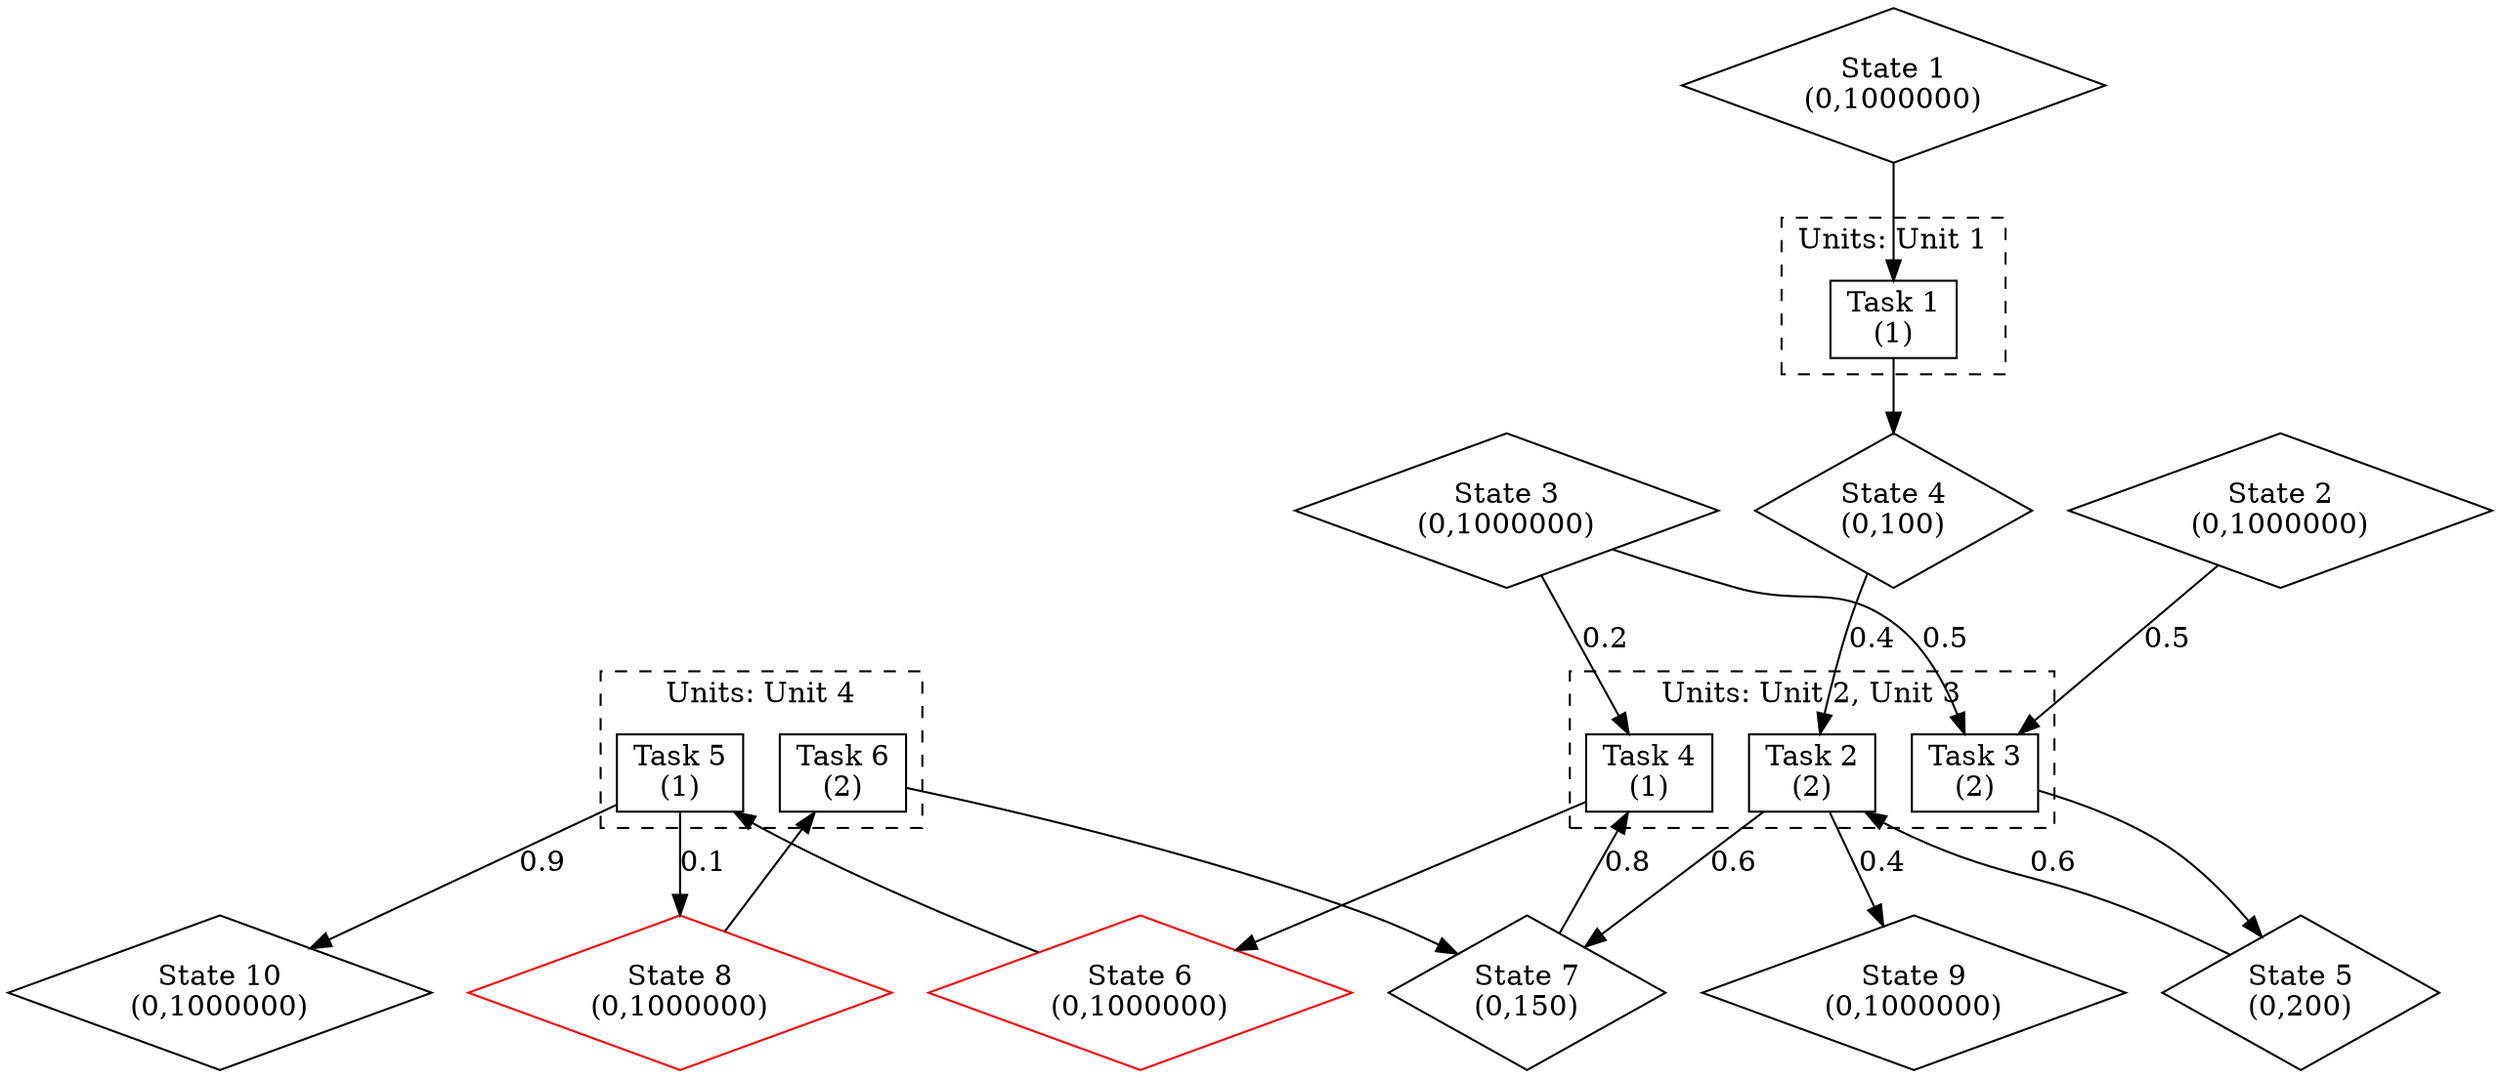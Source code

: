 digraph "STN-graph" {
bgcolor=white;
concentrate=true;
rankdir=TB;
subgraph "cluster_Units: Unit 1, " {
label="Units: Unit 1";
shape=box;
style=dashed;
"Task 1" [label="Task 1\n(1)", shape=box];
}

subgraph "cluster_Units: Unit 2, Unit 3, " {
label="Units: Unit 2, Unit 3";
shape=box;
style=dashed;
"Task 2" [label="Task 2\n(2)", shape=box];
"Task 3" [label="Task 3\n(2)", shape=box];
"Task 4" [label="Task 4\n(1)", shape=box];
}

subgraph "cluster_Units: Unit 4, " {
label="Units: Unit 4";
shape=box;
style=dashed;
"Task 5" [label="Task 5\n(1)", shape=box];
"Task 6" [label="Task 6\n(2)", shape=box];
}

"State 1" [color=black, label="State 1\n(0,1000000)", shape=diamond];
"State 2" [color=black, label="State 2\n(0,1000000)", shape=diamond];
"State 3" [color=black, label="State 3\n(0,1000000)", shape=diamond];
"State 4" [color=black, label="State 4\n(0,100)", shape=diamond];
"State 5" [color=black, label="State 5\n(0,200)", shape=diamond];
"State 6" [color=red, label="State 6\n(0,1000000)", shape=diamond];
"State 7" [color=black, label="State 7\n(0,150)", shape=diamond];
"State 8" [color=red, label="State 8\n(0,1000000)", shape=diamond];
"State 9" [color=black, label="State 9\n(0,1000000)", shape=diamond];
"State 10" [color=black, label="State 10\n(0,1000000)", shape=diamond];
"State 1" -> "Task 1"  [label=""];
"Task 1" -> "State 4"  [label=""];
"State 4" -> "Task 2"  [label="0.4"];
"State 2" -> "Task 3"  [label="0.5"];
"State 3" -> "Task 3"  [label="0.5"];
"State 3" -> "Task 4"  [label="0.2"];
"Task 2" -> "State 9"  [label="0.4"];
"Task 2" -> "State 7"  [label="0.6"];
"Task 3" -> "State 5"  [label=""];
"Task 4" -> "State 6"  [label=""];
"State 7" -> "Task 4"  [label="0.8"];
"State 5" -> "Task 2"  [label="0.6"];
"State 6" -> "Task 5"  [label=""];
"Task 5" -> "State 8"  [label="0.1"];
"State 8" -> "Task 6"  [label=""];
"Task 5" -> "State 10"  [label="0.9"];
"Task 6" -> "State 7"  [label=""];
}
